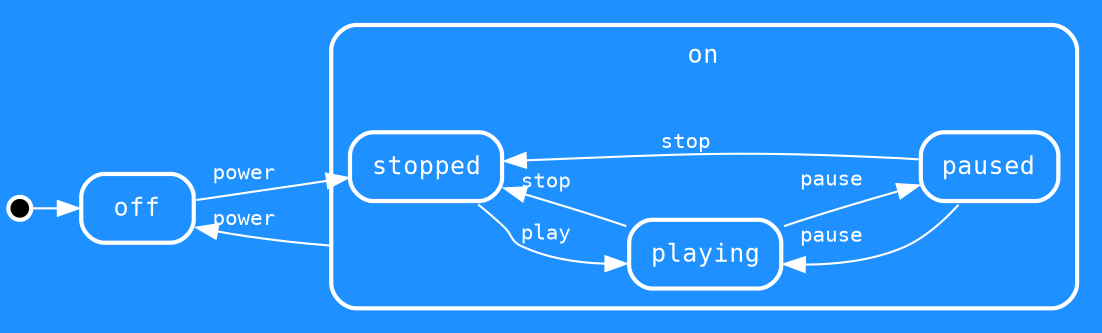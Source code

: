 digraph "state transitions" {
  fontname="Helvetica" fontsize=12 penwidth=2.0 splines=true ordering=out compound=true overlap=scale nodesep=0.3 ranksep=0.1 rankdir=LR bgcolor=dodgerblue color=white fontname=courier fontcolor=white
  node [shape=plaintext style=filled fillcolor=transparent fontname=Helvetica fontsize=12 penwidth=2.0 color=white fontname=courier fontcolor=white]
  edge [fontname=Helvetica fontsize=10 color=white fontname=courier fontcolor=white]

    "initial" [shape=circle style=filled fillcolor=black fixedsize=true height=0.15 label=""]
    "off" [margin=0 label= < 
      <table align="center" cellborder="0" border="2" style="rounded" width="48">
        <tr><td width="48" cellpadding="7">off</td></tr>
      </table>
    >]
    subgraph "cluster_on" {
      label= <
      <table cellborder="0" border="0">
        <tr><td>on</td></tr>
      </table>
      > style=rounded penwidth=2.0
      "on" [shape=point style=invis margin=0 width=0 height=0 fixedsize=true]
        "stopped" [margin=0 label= < 
      <table align="center" cellborder="0" border="2" style="rounded" width="48">
        <tr><td width="48" cellpadding="7">stopped</td></tr>
      </table>
    >]
    "playing" [margin=0 label= < 
      <table align="center" cellborder="0" border="2" style="rounded" width="48">
        <tr><td width="48" cellpadding="7">playing</td></tr>
      </table>
    >]
    "paused" [margin=0 label= < 
      <table align="center" cellborder="0" border="2" style="rounded" width="48">
        <tr><td width="48" cellpadding="7">paused</td></tr>
      </table>
    >]
  
    }

    "initial" -> "off" [label=" "]
    "off" -> "stopped" [label="power   \l"]
    "on" -> "off" [label="power   \l" ltail="cluster_on"]
    "stopped" -> "playing" [label="play   \l"]
    "playing" -> "stopped" [label="stop   \l"]
    "playing" -> "paused" [label="pause   \l"]
    "paused" -> "playing" [label="pause   \l"]
    "paused" -> "stopped" [label="stop   \l"]
}
